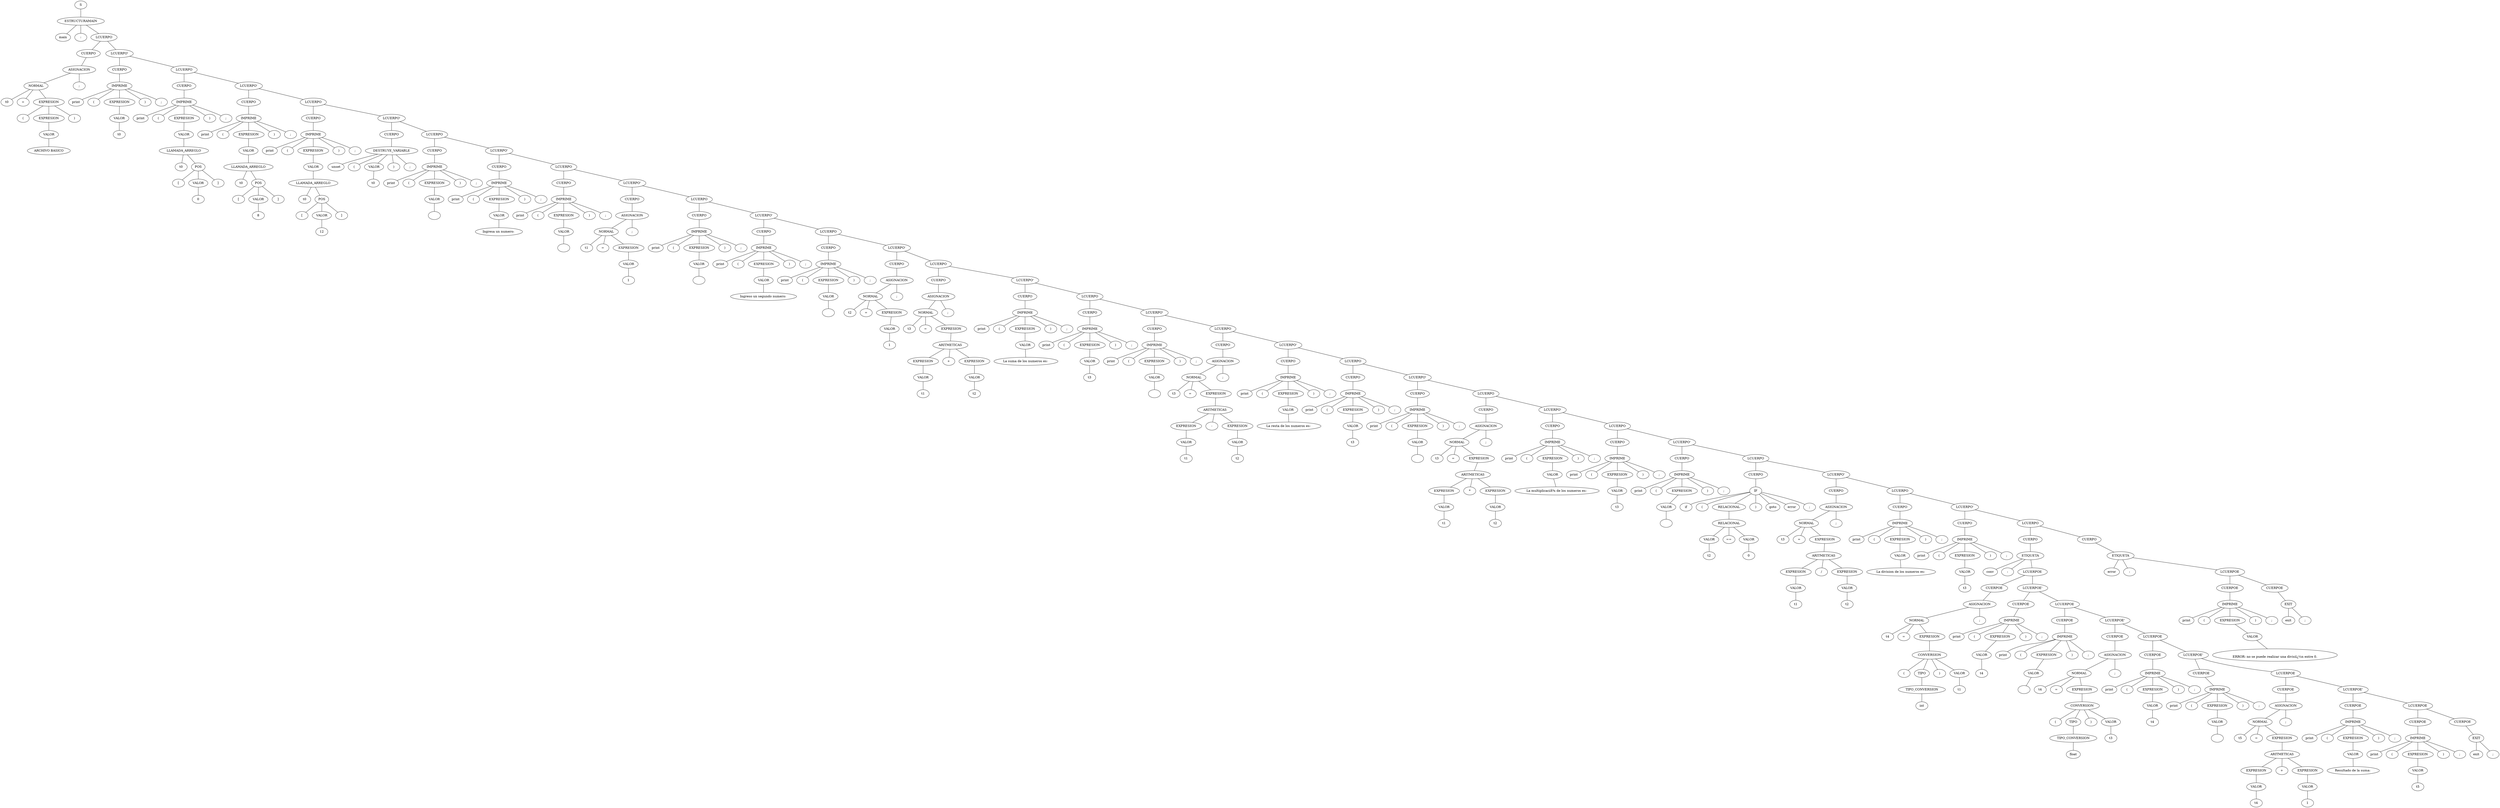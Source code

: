 digraph ARBOL_DESCENDENTE {
	size="1000,1000"
	Nodo_0 [label=S]
	Nodo_1 [label=ESTRUCTURAMAIN]
	Nodo_0 -> Nodo_1 [arrowhead=none]
	Nodo_2 [label=main]
	Nodo_1 -> Nodo_2 [arrowhead=none]
	Nodo_4 [label=":"]
	Nodo_1 -> Nodo_4 [arrowhead=none]
	Nodo_6 [label=LCUERPO]
	Nodo_1 -> Nodo_6 [arrowhead=none]
	Nodo_7 [label=CUERPO]
	Nodo_6 -> Nodo_7 [arrowhead=none]
	Nodo_8 [label=ASIGNACION]
	Nodo_7 -> Nodo_8 [arrowhead=none]
	Nodo_9 [label=NORMAL]
	Nodo_8 -> Nodo_9 [arrowhead=none]
	Nodo_10 [label=t0]
	Nodo_9 -> Nodo_10 [arrowhead=none]
	Nodo_12 [label="="]
	Nodo_9 -> Nodo_12 [arrowhead=none]
	Nodo_14 [label=EXPRESION]
	Nodo_9 -> Nodo_14 [arrowhead=none]
	Nodo_15 [label="("]
	Nodo_14 -> Nodo_15 [arrowhead=none]
	Nodo_17 [label=EXPRESION]
	Nodo_14 -> Nodo_17 [arrowhead=none]
	Nodo_18 [label=VALOR]
	Nodo_17 -> Nodo_18 [arrowhead=none]
	Nodo_19 [label="ARCHIVO BASICO"]
	Nodo_18 -> Nodo_19 [arrowhead=none]
	Nodo_23 [label=")"]
	Nodo_14 -> Nodo_23 [arrowhead=none]
	Nodo_27 [label=";"]
	Nodo_8 -> Nodo_27 [arrowhead=none]
	Nodo_31 [label="LCUERPO'"]
	Nodo_6 -> Nodo_31 [arrowhead=none]
	Nodo_32 [label=CUERPO]
	Nodo_31 -> Nodo_32 [arrowhead=none]
	Nodo_33 [label=IMPRIME]
	Nodo_32 -> Nodo_33 [arrowhead=none]
	Nodo_34 [label=print]
	Nodo_33 -> Nodo_34 [arrowhead=none]
	Nodo_36 [label="("]
	Nodo_33 -> Nodo_36 [arrowhead=none]
	Nodo_38 [label=EXPRESION]
	Nodo_33 -> Nodo_38 [arrowhead=none]
	Nodo_39 [label=VALOR]
	Nodo_38 -> Nodo_39 [arrowhead=none]
	Nodo_40 [label=t0]
	Nodo_39 -> Nodo_40 [arrowhead=none]
	Nodo_44 [label=")"]
	Nodo_33 -> Nodo_44 [arrowhead=none]
	Nodo_46 [label=";"]
	Nodo_33 -> Nodo_46 [arrowhead=none]
	Nodo_50 [label=LCUERPO]
	Nodo_31 -> Nodo_50 [arrowhead=none]
	Nodo_51 [label=CUERPO]
	Nodo_50 -> Nodo_51 [arrowhead=none]
	Nodo_52 [label=IMPRIME]
	Nodo_51 -> Nodo_52 [arrowhead=none]
	Nodo_53 [label=print]
	Nodo_52 -> Nodo_53 [arrowhead=none]
	Nodo_55 [label="("]
	Nodo_52 -> Nodo_55 [arrowhead=none]
	Nodo_57 [label=EXPRESION]
	Nodo_52 -> Nodo_57 [arrowhead=none]
	Nodo_58 [label=VALOR]
	Nodo_57 -> Nodo_58 [arrowhead=none]
	Nodo_59 [label=LLAMADA_ARREGLO]
	Nodo_58 -> Nodo_59 [arrowhead=none]
	Nodo_60 [label=t0]
	Nodo_59 -> Nodo_60 [arrowhead=none]
	Nodo_62 [label=POS]
	Nodo_59 -> Nodo_62 [arrowhead=none]
	Nodo_63 [label="["]
	Nodo_62 -> Nodo_63 [arrowhead=none]
	Nodo_65 [label=VALOR]
	Nodo_62 -> Nodo_65 [arrowhead=none]
	Nodo_66 [label=0]
	Nodo_65 -> Nodo_66 [arrowhead=none]
	Nodo_69 [label="]"]
	Nodo_62 -> Nodo_69 [arrowhead=none]
	Nodo_75 [label=")"]
	Nodo_52 -> Nodo_75 [arrowhead=none]
	Nodo_77 [label=";"]
	Nodo_52 -> Nodo_77 [arrowhead=none]
	Nodo_81 [label="LCUERPO'"]
	Nodo_50 -> Nodo_81 [arrowhead=none]
	Nodo_82 [label=CUERPO]
	Nodo_81 -> Nodo_82 [arrowhead=none]
	Nodo_83 [label=IMPRIME]
	Nodo_82 -> Nodo_83 [arrowhead=none]
	Nodo_84 [label=print]
	Nodo_83 -> Nodo_84 [arrowhead=none]
	Nodo_86 [label="("]
	Nodo_83 -> Nodo_86 [arrowhead=none]
	Nodo_88 [label=EXPRESION]
	Nodo_83 -> Nodo_88 [arrowhead=none]
	Nodo_89 [label=VALOR]
	Nodo_88 -> Nodo_89 [arrowhead=none]
	Nodo_90 [label=LLAMADA_ARREGLO]
	Nodo_89 -> Nodo_90 [arrowhead=none]
	Nodo_91 [label=t0]
	Nodo_90 -> Nodo_91 [arrowhead=none]
	Nodo_93 [label=POS]
	Nodo_90 -> Nodo_93 [arrowhead=none]
	Nodo_94 [label="["]
	Nodo_93 -> Nodo_94 [arrowhead=none]
	Nodo_96 [label=VALOR]
	Nodo_93 -> Nodo_96 [arrowhead=none]
	Nodo_97 [label=8]
	Nodo_96 -> Nodo_97 [arrowhead=none]
	Nodo_100 [label="]"]
	Nodo_93 -> Nodo_100 [arrowhead=none]
	Nodo_106 [label=")"]
	Nodo_83 -> Nodo_106 [arrowhead=none]
	Nodo_108 [label=";"]
	Nodo_83 -> Nodo_108 [arrowhead=none]
	Nodo_112 [label=LCUERPO]
	Nodo_81 -> Nodo_112 [arrowhead=none]
	Nodo_113 [label=CUERPO]
	Nodo_112 -> Nodo_113 [arrowhead=none]
	Nodo_114 [label=IMPRIME]
	Nodo_113 -> Nodo_114 [arrowhead=none]
	Nodo_115 [label=print]
	Nodo_114 -> Nodo_115 [arrowhead=none]
	Nodo_117 [label="("]
	Nodo_114 -> Nodo_117 [arrowhead=none]
	Nodo_119 [label=EXPRESION]
	Nodo_114 -> Nodo_119 [arrowhead=none]
	Nodo_120 [label=VALOR]
	Nodo_119 -> Nodo_120 [arrowhead=none]
	Nodo_121 [label=LLAMADA_ARREGLO]
	Nodo_120 -> Nodo_121 [arrowhead=none]
	Nodo_122 [label=t0]
	Nodo_121 -> Nodo_122 [arrowhead=none]
	Nodo_124 [label=POS]
	Nodo_121 -> Nodo_124 [arrowhead=none]
	Nodo_125 [label="["]
	Nodo_124 -> Nodo_125 [arrowhead=none]
	Nodo_127 [label=VALOR]
	Nodo_124 -> Nodo_127 [arrowhead=none]
	Nodo_128 [label=12]
	Nodo_127 -> Nodo_128 [arrowhead=none]
	Nodo_131 [label="]"]
	Nodo_124 -> Nodo_131 [arrowhead=none]
	Nodo_137 [label=")"]
	Nodo_114 -> Nodo_137 [arrowhead=none]
	Nodo_139 [label=";"]
	Nodo_114 -> Nodo_139 [arrowhead=none]
	Nodo_143 [label="LCUERPO'"]
	Nodo_112 -> Nodo_143 [arrowhead=none]
	Nodo_144 [label=CUERPO]
	Nodo_143 -> Nodo_144 [arrowhead=none]
	Nodo_145 [label=DESTRUYE_VARIABLE]
	Nodo_144 -> Nodo_145 [arrowhead=none]
	Nodo_146 [label=unset]
	Nodo_145 -> Nodo_146 [arrowhead=none]
	Nodo_148 [label="("]
	Nodo_145 -> Nodo_148 [arrowhead=none]
	Nodo_150 [label=VALOR]
	Nodo_145 -> Nodo_150 [arrowhead=none]
	Nodo_151 [label=t0]
	Nodo_150 -> Nodo_151 [arrowhead=none]
	Nodo_154 [label=")"]
	Nodo_145 -> Nodo_154 [arrowhead=none]
	Nodo_156 [label=";"]
	Nodo_145 -> Nodo_156 [arrowhead=none]
	Nodo_160 [label=LCUERPO]
	Nodo_143 -> Nodo_160 [arrowhead=none]
	Nodo_161 [label=CUERPO]
	Nodo_160 -> Nodo_161 [arrowhead=none]
	Nodo_162 [label=IMPRIME]
	Nodo_161 -> Nodo_162 [arrowhead=none]
	Nodo_163 [label=print]
	Nodo_162 -> Nodo_163 [arrowhead=none]
	Nodo_165 [label="("]
	Nodo_162 -> Nodo_165 [arrowhead=none]
	Nodo_167 [label=EXPRESION]
	Nodo_162 -> Nodo_167 [arrowhead=none]
	Nodo_168 [label=VALOR]
	Nodo_167 -> Nodo_168 [arrowhead=none]
	Nodo_169 [label="\n"]
	Nodo_168 -> Nodo_169 [arrowhead=none]
	Nodo_173 [label=")"]
	Nodo_162 -> Nodo_173 [arrowhead=none]
	Nodo_175 [label=";"]
	Nodo_162 -> Nodo_175 [arrowhead=none]
	Nodo_179 [label="LCUERPO'"]
	Nodo_160 -> Nodo_179 [arrowhead=none]
	Nodo_180 [label=CUERPO]
	Nodo_179 -> Nodo_180 [arrowhead=none]
	Nodo_181 [label=IMPRIME]
	Nodo_180 -> Nodo_181 [arrowhead=none]
	Nodo_182 [label=print]
	Nodo_181 -> Nodo_182 [arrowhead=none]
	Nodo_184 [label="("]
	Nodo_181 -> Nodo_184 [arrowhead=none]
	Nodo_186 [label=EXPRESION]
	Nodo_181 -> Nodo_186 [arrowhead=none]
	Nodo_187 [label=VALOR]
	Nodo_186 -> Nodo_187 [arrowhead=none]
	Nodo_188 [label="Ingresa un numero: \n"]
	Nodo_187 -> Nodo_188 [arrowhead=none]
	Nodo_192 [label=")"]
	Nodo_181 -> Nodo_192 [arrowhead=none]
	Nodo_194 [label=";"]
	Nodo_181 -> Nodo_194 [arrowhead=none]
	Nodo_198 [label=LCUERPO]
	Nodo_179 -> Nodo_198 [arrowhead=none]
	Nodo_199 [label=CUERPO]
	Nodo_198 -> Nodo_199 [arrowhead=none]
	Nodo_200 [label=IMPRIME]
	Nodo_199 -> Nodo_200 [arrowhead=none]
	Nodo_201 [label=print]
	Nodo_200 -> Nodo_201 [arrowhead=none]
	Nodo_203 [label="("]
	Nodo_200 -> Nodo_203 [arrowhead=none]
	Nodo_205 [label=EXPRESION]
	Nodo_200 -> Nodo_205 [arrowhead=none]
	Nodo_206 [label=VALOR]
	Nodo_205 -> Nodo_206 [arrowhead=none]
	Nodo_207 [label="\n"]
	Nodo_206 -> Nodo_207 [arrowhead=none]
	Nodo_211 [label=")"]
	Nodo_200 -> Nodo_211 [arrowhead=none]
	Nodo_213 [label=";"]
	Nodo_200 -> Nodo_213 [arrowhead=none]
	Nodo_217 [label="LCUERPO'"]
	Nodo_198 -> Nodo_217 [arrowhead=none]
	Nodo_218 [label=CUERPO]
	Nodo_217 -> Nodo_218 [arrowhead=none]
	Nodo_219 [label=ASIGNACION]
	Nodo_218 -> Nodo_219 [arrowhead=none]
	Nodo_220 [label=NORMAL]
	Nodo_219 -> Nodo_220 [arrowhead=none]
	Nodo_221 [label=t1]
	Nodo_220 -> Nodo_221 [arrowhead=none]
	Nodo_223 [label="="]
	Nodo_220 -> Nodo_223 [arrowhead=none]
	Nodo_225 [label=EXPRESION]
	Nodo_220 -> Nodo_225 [arrowhead=none]
	Nodo_226 [label=VALOR]
	Nodo_225 -> Nodo_226 [arrowhead=none]
	Nodo_227 [label=1]
	Nodo_226 -> Nodo_227 [arrowhead=none]
	Nodo_232 [label=";"]
	Nodo_219 -> Nodo_232 [arrowhead=none]
	Nodo_236 [label=LCUERPO]
	Nodo_217 -> Nodo_236 [arrowhead=none]
	Nodo_237 [label=CUERPO]
	Nodo_236 -> Nodo_237 [arrowhead=none]
	Nodo_238 [label=IMPRIME]
	Nodo_237 -> Nodo_238 [arrowhead=none]
	Nodo_239 [label=print]
	Nodo_238 -> Nodo_239 [arrowhead=none]
	Nodo_241 [label="("]
	Nodo_238 -> Nodo_241 [arrowhead=none]
	Nodo_243 [label=EXPRESION]
	Nodo_238 -> Nodo_243 [arrowhead=none]
	Nodo_244 [label=VALOR]
	Nodo_243 -> Nodo_244 [arrowhead=none]
	Nodo_245 [label="\n"]
	Nodo_244 -> Nodo_245 [arrowhead=none]
	Nodo_249 [label=")"]
	Nodo_238 -> Nodo_249 [arrowhead=none]
	Nodo_251 [label=";"]
	Nodo_238 -> Nodo_251 [arrowhead=none]
	Nodo_255 [label="LCUERPO'"]
	Nodo_236 -> Nodo_255 [arrowhead=none]
	Nodo_256 [label=CUERPO]
	Nodo_255 -> Nodo_256 [arrowhead=none]
	Nodo_257 [label=IMPRIME]
	Nodo_256 -> Nodo_257 [arrowhead=none]
	Nodo_258 [label=print]
	Nodo_257 -> Nodo_258 [arrowhead=none]
	Nodo_260 [label="("]
	Nodo_257 -> Nodo_260 [arrowhead=none]
	Nodo_262 [label=EXPRESION]
	Nodo_257 -> Nodo_262 [arrowhead=none]
	Nodo_263 [label=VALOR]
	Nodo_262 -> Nodo_263 [arrowhead=none]
	Nodo_264 [label="Ingreso un segundo numero: "]
	Nodo_263 -> Nodo_264 [arrowhead=none]
	Nodo_268 [label=")"]
	Nodo_257 -> Nodo_268 [arrowhead=none]
	Nodo_270 [label=";"]
	Nodo_257 -> Nodo_270 [arrowhead=none]
	Nodo_274 [label=LCUERPO]
	Nodo_255 -> Nodo_274 [arrowhead=none]
	Nodo_275 [label=CUERPO]
	Nodo_274 -> Nodo_275 [arrowhead=none]
	Nodo_276 [label=IMPRIME]
	Nodo_275 -> Nodo_276 [arrowhead=none]
	Nodo_277 [label=print]
	Nodo_276 -> Nodo_277 [arrowhead=none]
	Nodo_279 [label="("]
	Nodo_276 -> Nodo_279 [arrowhead=none]
	Nodo_281 [label=EXPRESION]
	Nodo_276 -> Nodo_281 [arrowhead=none]
	Nodo_282 [label=VALOR]
	Nodo_281 -> Nodo_282 [arrowhead=none]
	Nodo_283 [label="\n"]
	Nodo_282 -> Nodo_283 [arrowhead=none]
	Nodo_287 [label=")"]
	Nodo_276 -> Nodo_287 [arrowhead=none]
	Nodo_289 [label=";"]
	Nodo_276 -> Nodo_289 [arrowhead=none]
	Nodo_293 [label="LCUERPO'"]
	Nodo_274 -> Nodo_293 [arrowhead=none]
	Nodo_294 [label=CUERPO]
	Nodo_293 -> Nodo_294 [arrowhead=none]
	Nodo_295 [label=ASIGNACION]
	Nodo_294 -> Nodo_295 [arrowhead=none]
	Nodo_296 [label=NORMAL]
	Nodo_295 -> Nodo_296 [arrowhead=none]
	Nodo_297 [label=t2]
	Nodo_296 -> Nodo_297 [arrowhead=none]
	Nodo_299 [label="="]
	Nodo_296 -> Nodo_299 [arrowhead=none]
	Nodo_301 [label=EXPRESION]
	Nodo_296 -> Nodo_301 [arrowhead=none]
	Nodo_302 [label=VALOR]
	Nodo_301 -> Nodo_302 [arrowhead=none]
	Nodo_303 [label=1]
	Nodo_302 -> Nodo_303 [arrowhead=none]
	Nodo_308 [label=";"]
	Nodo_295 -> Nodo_308 [arrowhead=none]
	Nodo_312 [label=LCUERPO]
	Nodo_293 -> Nodo_312 [arrowhead=none]
	Nodo_313 [label=CUERPO]
	Nodo_312 -> Nodo_313 [arrowhead=none]
	Nodo_314 [label=ASIGNACION]
	Nodo_313 -> Nodo_314 [arrowhead=none]
	Nodo_315 [label=NORMAL]
	Nodo_314 -> Nodo_315 [arrowhead=none]
	Nodo_316 [label=t3]
	Nodo_315 -> Nodo_316 [arrowhead=none]
	Nodo_318 [label="="]
	Nodo_315 -> Nodo_318 [arrowhead=none]
	Nodo_320 [label=EXPRESION]
	Nodo_315 -> Nodo_320 [arrowhead=none]
	Nodo_321 [label=ARITMETICAS]
	Nodo_320 -> Nodo_321 [arrowhead=none]
	Nodo_322 [label=EXPRESION]
	Nodo_321 -> Nodo_322 [arrowhead=none]
	Nodo_323 [label=VALOR]
	Nodo_322 -> Nodo_323 [arrowhead=none]
	Nodo_324 [label=t1]
	Nodo_323 -> Nodo_324 [arrowhead=none]
	Nodo_328 [label="+"]
	Nodo_321 -> Nodo_328 [arrowhead=none]
	Nodo_330 [label=EXPRESION]
	Nodo_321 -> Nodo_330 [arrowhead=none]
	Nodo_331 [label=VALOR]
	Nodo_330 -> Nodo_331 [arrowhead=none]
	Nodo_332 [label=t2]
	Nodo_331 -> Nodo_332 [arrowhead=none]
	Nodo_339 [label=";"]
	Nodo_314 -> Nodo_339 [arrowhead=none]
	Nodo_343 [label="LCUERPO'"]
	Nodo_312 -> Nodo_343 [arrowhead=none]
	Nodo_344 [label=CUERPO]
	Nodo_343 -> Nodo_344 [arrowhead=none]
	Nodo_345 [label=IMPRIME]
	Nodo_344 -> Nodo_345 [arrowhead=none]
	Nodo_346 [label=print]
	Nodo_345 -> Nodo_346 [arrowhead=none]
	Nodo_348 [label="("]
	Nodo_345 -> Nodo_348 [arrowhead=none]
	Nodo_350 [label=EXPRESION]
	Nodo_345 -> Nodo_350 [arrowhead=none]
	Nodo_351 [label=VALOR]
	Nodo_350 -> Nodo_351 [arrowhead=none]
	Nodo_352 [label="La suma de los numeros es: "]
	Nodo_351 -> Nodo_352 [arrowhead=none]
	Nodo_356 [label=")"]
	Nodo_345 -> Nodo_356 [arrowhead=none]
	Nodo_358 [label=";"]
	Nodo_345 -> Nodo_358 [arrowhead=none]
	Nodo_362 [label=LCUERPO]
	Nodo_343 -> Nodo_362 [arrowhead=none]
	Nodo_363 [label=CUERPO]
	Nodo_362 -> Nodo_363 [arrowhead=none]
	Nodo_364 [label=IMPRIME]
	Nodo_363 -> Nodo_364 [arrowhead=none]
	Nodo_365 [label=print]
	Nodo_364 -> Nodo_365 [arrowhead=none]
	Nodo_367 [label="("]
	Nodo_364 -> Nodo_367 [arrowhead=none]
	Nodo_369 [label=EXPRESION]
	Nodo_364 -> Nodo_369 [arrowhead=none]
	Nodo_370 [label=VALOR]
	Nodo_369 -> Nodo_370 [arrowhead=none]
	Nodo_371 [label=t3]
	Nodo_370 -> Nodo_371 [arrowhead=none]
	Nodo_375 [label=")"]
	Nodo_364 -> Nodo_375 [arrowhead=none]
	Nodo_377 [label=";"]
	Nodo_364 -> Nodo_377 [arrowhead=none]
	Nodo_381 [label="LCUERPO'"]
	Nodo_362 -> Nodo_381 [arrowhead=none]
	Nodo_382 [label=CUERPO]
	Nodo_381 -> Nodo_382 [arrowhead=none]
	Nodo_383 [label=IMPRIME]
	Nodo_382 -> Nodo_383 [arrowhead=none]
	Nodo_384 [label=print]
	Nodo_383 -> Nodo_384 [arrowhead=none]
	Nodo_386 [label="("]
	Nodo_383 -> Nodo_386 [arrowhead=none]
	Nodo_388 [label=EXPRESION]
	Nodo_383 -> Nodo_388 [arrowhead=none]
	Nodo_389 [label=VALOR]
	Nodo_388 -> Nodo_389 [arrowhead=none]
	Nodo_390 [label="\n"]
	Nodo_389 -> Nodo_390 [arrowhead=none]
	Nodo_394 [label=")"]
	Nodo_383 -> Nodo_394 [arrowhead=none]
	Nodo_396 [label=";"]
	Nodo_383 -> Nodo_396 [arrowhead=none]
	Nodo_400 [label=LCUERPO]
	Nodo_381 -> Nodo_400 [arrowhead=none]
	Nodo_401 [label=CUERPO]
	Nodo_400 -> Nodo_401 [arrowhead=none]
	Nodo_402 [label=ASIGNACION]
	Nodo_401 -> Nodo_402 [arrowhead=none]
	Nodo_403 [label=NORMAL]
	Nodo_402 -> Nodo_403 [arrowhead=none]
	Nodo_404 [label=t3]
	Nodo_403 -> Nodo_404 [arrowhead=none]
	Nodo_406 [label="="]
	Nodo_403 -> Nodo_406 [arrowhead=none]
	Nodo_408 [label=EXPRESION]
	Nodo_403 -> Nodo_408 [arrowhead=none]
	Nodo_409 [label=ARITMETICAS]
	Nodo_408 -> Nodo_409 [arrowhead=none]
	Nodo_410 [label=EXPRESION]
	Nodo_409 -> Nodo_410 [arrowhead=none]
	Nodo_411 [label=VALOR]
	Nodo_410 -> Nodo_411 [arrowhead=none]
	Nodo_412 [label=t1]
	Nodo_411 -> Nodo_412 [arrowhead=none]
	Nodo_416 [label="-"]
	Nodo_409 -> Nodo_416 [arrowhead=none]
	Nodo_418 [label=EXPRESION]
	Nodo_409 -> Nodo_418 [arrowhead=none]
	Nodo_419 [label=VALOR]
	Nodo_418 -> Nodo_419 [arrowhead=none]
	Nodo_420 [label=t2]
	Nodo_419 -> Nodo_420 [arrowhead=none]
	Nodo_427 [label=";"]
	Nodo_402 -> Nodo_427 [arrowhead=none]
	Nodo_431 [label="LCUERPO'"]
	Nodo_400 -> Nodo_431 [arrowhead=none]
	Nodo_432 [label=CUERPO]
	Nodo_431 -> Nodo_432 [arrowhead=none]
	Nodo_433 [label=IMPRIME]
	Nodo_432 -> Nodo_433 [arrowhead=none]
	Nodo_434 [label=print]
	Nodo_433 -> Nodo_434 [arrowhead=none]
	Nodo_436 [label="("]
	Nodo_433 -> Nodo_436 [arrowhead=none]
	Nodo_438 [label=EXPRESION]
	Nodo_433 -> Nodo_438 [arrowhead=none]
	Nodo_439 [label=VALOR]
	Nodo_438 -> Nodo_439 [arrowhead=none]
	Nodo_440 [label="La resta de los numeros es: "]
	Nodo_439 -> Nodo_440 [arrowhead=none]
	Nodo_444 [label=")"]
	Nodo_433 -> Nodo_444 [arrowhead=none]
	Nodo_446 [label=";"]
	Nodo_433 -> Nodo_446 [arrowhead=none]
	Nodo_450 [label=LCUERPO]
	Nodo_431 -> Nodo_450 [arrowhead=none]
	Nodo_451 [label=CUERPO]
	Nodo_450 -> Nodo_451 [arrowhead=none]
	Nodo_452 [label=IMPRIME]
	Nodo_451 -> Nodo_452 [arrowhead=none]
	Nodo_453 [label=print]
	Nodo_452 -> Nodo_453 [arrowhead=none]
	Nodo_455 [label="("]
	Nodo_452 -> Nodo_455 [arrowhead=none]
	Nodo_457 [label=EXPRESION]
	Nodo_452 -> Nodo_457 [arrowhead=none]
	Nodo_458 [label=VALOR]
	Nodo_457 -> Nodo_458 [arrowhead=none]
	Nodo_459 [label=t3]
	Nodo_458 -> Nodo_459 [arrowhead=none]
	Nodo_463 [label=")"]
	Nodo_452 -> Nodo_463 [arrowhead=none]
	Nodo_465 [label=";"]
	Nodo_452 -> Nodo_465 [arrowhead=none]
	Nodo_469 [label="LCUERPO'"]
	Nodo_450 -> Nodo_469 [arrowhead=none]
	Nodo_470 [label=CUERPO]
	Nodo_469 -> Nodo_470 [arrowhead=none]
	Nodo_471 [label=IMPRIME]
	Nodo_470 -> Nodo_471 [arrowhead=none]
	Nodo_472 [label=print]
	Nodo_471 -> Nodo_472 [arrowhead=none]
	Nodo_474 [label="("]
	Nodo_471 -> Nodo_474 [arrowhead=none]
	Nodo_476 [label=EXPRESION]
	Nodo_471 -> Nodo_476 [arrowhead=none]
	Nodo_477 [label=VALOR]
	Nodo_476 -> Nodo_477 [arrowhead=none]
	Nodo_478 [label="\n"]
	Nodo_477 -> Nodo_478 [arrowhead=none]
	Nodo_482 [label=")"]
	Nodo_471 -> Nodo_482 [arrowhead=none]
	Nodo_484 [label=";"]
	Nodo_471 -> Nodo_484 [arrowhead=none]
	Nodo_488 [label=LCUERPO]
	Nodo_469 -> Nodo_488 [arrowhead=none]
	Nodo_489 [label=CUERPO]
	Nodo_488 -> Nodo_489 [arrowhead=none]
	Nodo_490 [label=ASIGNACION]
	Nodo_489 -> Nodo_490 [arrowhead=none]
	Nodo_491 [label=NORMAL]
	Nodo_490 -> Nodo_491 [arrowhead=none]
	Nodo_492 [label=t3]
	Nodo_491 -> Nodo_492 [arrowhead=none]
	Nodo_494 [label="="]
	Nodo_491 -> Nodo_494 [arrowhead=none]
	Nodo_496 [label=EXPRESION]
	Nodo_491 -> Nodo_496 [arrowhead=none]
	Nodo_497 [label=ARITMETICAS]
	Nodo_496 -> Nodo_497 [arrowhead=none]
	Nodo_498 [label=EXPRESION]
	Nodo_497 -> Nodo_498 [arrowhead=none]
	Nodo_499 [label=VALOR]
	Nodo_498 -> Nodo_499 [arrowhead=none]
	Nodo_500 [label=t1]
	Nodo_499 -> Nodo_500 [arrowhead=none]
	Nodo_504 [label="*"]
	Nodo_497 -> Nodo_504 [arrowhead=none]
	Nodo_506 [label=EXPRESION]
	Nodo_497 -> Nodo_506 [arrowhead=none]
	Nodo_507 [label=VALOR]
	Nodo_506 -> Nodo_507 [arrowhead=none]
	Nodo_508 [label=t2]
	Nodo_507 -> Nodo_508 [arrowhead=none]
	Nodo_515 [label=";"]
	Nodo_490 -> Nodo_515 [arrowhead=none]
	Nodo_519 [label="LCUERPO'"]
	Nodo_488 -> Nodo_519 [arrowhead=none]
	Nodo_520 [label=CUERPO]
	Nodo_519 -> Nodo_520 [arrowhead=none]
	Nodo_521 [label=IMPRIME]
	Nodo_520 -> Nodo_521 [arrowhead=none]
	Nodo_522 [label=print]
	Nodo_521 -> Nodo_522 [arrowhead=none]
	Nodo_524 [label="("]
	Nodo_521 -> Nodo_524 [arrowhead=none]
	Nodo_526 [label=EXPRESION]
	Nodo_521 -> Nodo_526 [arrowhead=none]
	Nodo_527 [label=VALOR]
	Nodo_526 -> Nodo_527 [arrowhead=none]
	Nodo_528 [label="La multiplicaciÃ³n de los numeros es: "]
	Nodo_527 -> Nodo_528 [arrowhead=none]
	Nodo_532 [label=")"]
	Nodo_521 -> Nodo_532 [arrowhead=none]
	Nodo_534 [label=";"]
	Nodo_521 -> Nodo_534 [arrowhead=none]
	Nodo_538 [label=LCUERPO]
	Nodo_519 -> Nodo_538 [arrowhead=none]
	Nodo_539 [label=CUERPO]
	Nodo_538 -> Nodo_539 [arrowhead=none]
	Nodo_540 [label=IMPRIME]
	Nodo_539 -> Nodo_540 [arrowhead=none]
	Nodo_541 [label=print]
	Nodo_540 -> Nodo_541 [arrowhead=none]
	Nodo_543 [label="("]
	Nodo_540 -> Nodo_543 [arrowhead=none]
	Nodo_545 [label=EXPRESION]
	Nodo_540 -> Nodo_545 [arrowhead=none]
	Nodo_546 [label=VALOR]
	Nodo_545 -> Nodo_546 [arrowhead=none]
	Nodo_547 [label=t3]
	Nodo_546 -> Nodo_547 [arrowhead=none]
	Nodo_551 [label=")"]
	Nodo_540 -> Nodo_551 [arrowhead=none]
	Nodo_553 [label=";"]
	Nodo_540 -> Nodo_553 [arrowhead=none]
	Nodo_557 [label="LCUERPO'"]
	Nodo_538 -> Nodo_557 [arrowhead=none]
	Nodo_558 [label=CUERPO]
	Nodo_557 -> Nodo_558 [arrowhead=none]
	Nodo_559 [label=IMPRIME]
	Nodo_558 -> Nodo_559 [arrowhead=none]
	Nodo_560 [label=print]
	Nodo_559 -> Nodo_560 [arrowhead=none]
	Nodo_562 [label="("]
	Nodo_559 -> Nodo_562 [arrowhead=none]
	Nodo_564 [label=EXPRESION]
	Nodo_559 -> Nodo_564 [arrowhead=none]
	Nodo_565 [label=VALOR]
	Nodo_564 -> Nodo_565 [arrowhead=none]
	Nodo_566 [label="\n"]
	Nodo_565 -> Nodo_566 [arrowhead=none]
	Nodo_570 [label=")"]
	Nodo_559 -> Nodo_570 [arrowhead=none]
	Nodo_572 [label=";"]
	Nodo_559 -> Nodo_572 [arrowhead=none]
	Nodo_576 [label=LCUERPO]
	Nodo_557 -> Nodo_576 [arrowhead=none]
	Nodo_577 [label=CUERPO]
	Nodo_576 -> Nodo_577 [arrowhead=none]
	Nodo_578 [label=IF]
	Nodo_577 -> Nodo_578 [arrowhead=none]
	Nodo_579 [label=if]
	Nodo_578 -> Nodo_579 [arrowhead=none]
	Nodo_581 [label="("]
	Nodo_578 -> Nodo_581 [arrowhead=none]
	Nodo_583 [label=RELACIONAL]
	Nodo_578 -> Nodo_583 [arrowhead=none]
	Nodo_584 [label=RELACIONAL]
	Nodo_583 -> Nodo_584 [arrowhead=none]
	Nodo_585 [label=VALOR]
	Nodo_584 -> Nodo_585 [arrowhead=none]
	Nodo_586 [label=t2]
	Nodo_585 -> Nodo_586 [arrowhead=none]
	Nodo_589 [label="=="]
	Nodo_584 -> Nodo_589 [arrowhead=none]
	Nodo_591 [label=VALOR]
	Nodo_584 -> Nodo_591 [arrowhead=none]
	Nodo_592 [label=0]
	Nodo_591 -> Nodo_592 [arrowhead=none]
	Nodo_597 [label=")"]
	Nodo_578 -> Nodo_597 [arrowhead=none]
	Nodo_599 [label=goto]
	Nodo_578 -> Nodo_599 [arrowhead=none]
	Nodo_601 [label=error]
	Nodo_578 -> Nodo_601 [arrowhead=none]
	Nodo_603 [label=";"]
	Nodo_578 -> Nodo_603 [arrowhead=none]
	Nodo_607 [label="LCUERPO'"]
	Nodo_576 -> Nodo_607 [arrowhead=none]
	Nodo_608 [label=CUERPO]
	Nodo_607 -> Nodo_608 [arrowhead=none]
	Nodo_609 [label=ASIGNACION]
	Nodo_608 -> Nodo_609 [arrowhead=none]
	Nodo_610 [label=NORMAL]
	Nodo_609 -> Nodo_610 [arrowhead=none]
	Nodo_611 [label=t3]
	Nodo_610 -> Nodo_611 [arrowhead=none]
	Nodo_613 [label="="]
	Nodo_610 -> Nodo_613 [arrowhead=none]
	Nodo_615 [label=EXPRESION]
	Nodo_610 -> Nodo_615 [arrowhead=none]
	Nodo_616 [label=ARITMETICAS]
	Nodo_615 -> Nodo_616 [arrowhead=none]
	Nodo_617 [label=EXPRESION]
	Nodo_616 -> Nodo_617 [arrowhead=none]
	Nodo_618 [label=VALOR]
	Nodo_617 -> Nodo_618 [arrowhead=none]
	Nodo_619 [label=t1]
	Nodo_618 -> Nodo_619 [arrowhead=none]
	Nodo_623 [label="/"]
	Nodo_616 -> Nodo_623 [arrowhead=none]
	Nodo_625 [label=EXPRESION]
	Nodo_616 -> Nodo_625 [arrowhead=none]
	Nodo_626 [label=VALOR]
	Nodo_625 -> Nodo_626 [arrowhead=none]
	Nodo_627 [label=t2]
	Nodo_626 -> Nodo_627 [arrowhead=none]
	Nodo_634 [label=";"]
	Nodo_609 -> Nodo_634 [arrowhead=none]
	Nodo_638 [label=LCUERPO]
	Nodo_607 -> Nodo_638 [arrowhead=none]
	Nodo_639 [label=CUERPO]
	Nodo_638 -> Nodo_639 [arrowhead=none]
	Nodo_640 [label=IMPRIME]
	Nodo_639 -> Nodo_640 [arrowhead=none]
	Nodo_641 [label=print]
	Nodo_640 -> Nodo_641 [arrowhead=none]
	Nodo_643 [label="("]
	Nodo_640 -> Nodo_643 [arrowhead=none]
	Nodo_645 [label=EXPRESION]
	Nodo_640 -> Nodo_645 [arrowhead=none]
	Nodo_646 [label=VALOR]
	Nodo_645 -> Nodo_646 [arrowhead=none]
	Nodo_647 [label="La division de los numeros es: "]
	Nodo_646 -> Nodo_647 [arrowhead=none]
	Nodo_651 [label=")"]
	Nodo_640 -> Nodo_651 [arrowhead=none]
	Nodo_653 [label=";"]
	Nodo_640 -> Nodo_653 [arrowhead=none]
	Nodo_657 [label="LCUERPO'"]
	Nodo_638 -> Nodo_657 [arrowhead=none]
	Nodo_658 [label=CUERPO]
	Nodo_657 -> Nodo_658 [arrowhead=none]
	Nodo_659 [label=IMPRIME]
	Nodo_658 -> Nodo_659 [arrowhead=none]
	Nodo_660 [label=print]
	Nodo_659 -> Nodo_660 [arrowhead=none]
	Nodo_662 [label="("]
	Nodo_659 -> Nodo_662 [arrowhead=none]
	Nodo_664 [label=EXPRESION]
	Nodo_659 -> Nodo_664 [arrowhead=none]
	Nodo_665 [label=VALOR]
	Nodo_664 -> Nodo_665 [arrowhead=none]
	Nodo_666 [label=t3]
	Nodo_665 -> Nodo_666 [arrowhead=none]
	Nodo_670 [label=")"]
	Nodo_659 -> Nodo_670 [arrowhead=none]
	Nodo_672 [label=";"]
	Nodo_659 -> Nodo_672 [arrowhead=none]
	Nodo_676 [label=LCUERPO]
	Nodo_657 -> Nodo_676 [arrowhead=none]
	Nodo_677 [label=CUERPO]
	Nodo_676 -> Nodo_677 [arrowhead=none]
	Nodo_678 [label=ETIQUETA]
	Nodo_677 -> Nodo_678 [arrowhead=none]
	Nodo_679 [label=conv]
	Nodo_678 -> Nodo_679 [arrowhead=none]
	Nodo_681 [label=":"]
	Nodo_678 -> Nodo_681 [arrowhead=none]
	Nodo_683 [label=LCUERPOE]
	Nodo_678 -> Nodo_683 [arrowhead=none]
	Nodo_684 [label=CUERPOE]
	Nodo_683 -> Nodo_684 [arrowhead=none]
	Nodo_685 [label=ASIGNACION]
	Nodo_684 -> Nodo_685 [arrowhead=none]
	Nodo_686 [label=NORMAL]
	Nodo_685 -> Nodo_686 [arrowhead=none]
	Nodo_687 [label=t4]
	Nodo_686 -> Nodo_687 [arrowhead=none]
	Nodo_689 [label="="]
	Nodo_686 -> Nodo_689 [arrowhead=none]
	Nodo_691 [label=EXPRESION]
	Nodo_686 -> Nodo_691 [arrowhead=none]
	Nodo_692 [label=CONVERSION]
	Nodo_691 -> Nodo_692 [arrowhead=none]
	Nodo_693 [label="("]
	Nodo_692 -> Nodo_693 [arrowhead=none]
	Nodo_695 [label=TIPO]
	Nodo_692 -> Nodo_695 [arrowhead=none]
	Nodo_696 [label=TIPO_CONVERSION]
	Nodo_695 -> Nodo_696 [arrowhead=none]
	Nodo_697 [label=int]
	Nodo_696 -> Nodo_697 [arrowhead=none]
	Nodo_701 [label=")"]
	Nodo_692 -> Nodo_701 [arrowhead=none]
	Nodo_703 [label=VALOR]
	Nodo_692 -> Nodo_703 [arrowhead=none]
	Nodo_704 [label=t1]
	Nodo_703 -> Nodo_704 [arrowhead=none]
	Nodo_710 [label=";"]
	Nodo_685 -> Nodo_710 [arrowhead=none]
	Nodo_714 [label="LCUERPOE'"]
	Nodo_683 -> Nodo_714 [arrowhead=none]
	Nodo_715 [label=CUERPOE]
	Nodo_714 -> Nodo_715 [arrowhead=none]
	Nodo_716 [label=IMPRIME]
	Nodo_715 -> Nodo_716 [arrowhead=none]
	Nodo_717 [label=print]
	Nodo_716 -> Nodo_717 [arrowhead=none]
	Nodo_719 [label="("]
	Nodo_716 -> Nodo_719 [arrowhead=none]
	Nodo_721 [label=EXPRESION]
	Nodo_716 -> Nodo_721 [arrowhead=none]
	Nodo_722 [label=VALOR]
	Nodo_721 -> Nodo_722 [arrowhead=none]
	Nodo_723 [label=t4]
	Nodo_722 -> Nodo_723 [arrowhead=none]
	Nodo_727 [label=")"]
	Nodo_716 -> Nodo_727 [arrowhead=none]
	Nodo_729 [label=";"]
	Nodo_716 -> Nodo_729 [arrowhead=none]
	Nodo_733 [label=LCUERPOE]
	Nodo_714 -> Nodo_733 [arrowhead=none]
	Nodo_734 [label=CUERPOE]
	Nodo_733 -> Nodo_734 [arrowhead=none]
	Nodo_735 [label=IMPRIME]
	Nodo_734 -> Nodo_735 [arrowhead=none]
	Nodo_736 [label=print]
	Nodo_735 -> Nodo_736 [arrowhead=none]
	Nodo_738 [label="("]
	Nodo_735 -> Nodo_738 [arrowhead=none]
	Nodo_740 [label=EXPRESION]
	Nodo_735 -> Nodo_740 [arrowhead=none]
	Nodo_741 [label=VALOR]
	Nodo_740 -> Nodo_741 [arrowhead=none]
	Nodo_742 [label="\n"]
	Nodo_741 -> Nodo_742 [arrowhead=none]
	Nodo_746 [label=")"]
	Nodo_735 -> Nodo_746 [arrowhead=none]
	Nodo_748 [label=";"]
	Nodo_735 -> Nodo_748 [arrowhead=none]
	Nodo_752 [label="LCUERPOE'"]
	Nodo_733 -> Nodo_752 [arrowhead=none]
	Nodo_753 [label=CUERPOE]
	Nodo_752 -> Nodo_753 [arrowhead=none]
	Nodo_754 [label=ASIGNACION]
	Nodo_753 -> Nodo_754 [arrowhead=none]
	Nodo_755 [label=NORMAL]
	Nodo_754 -> Nodo_755 [arrowhead=none]
	Nodo_756 [label=t4]
	Nodo_755 -> Nodo_756 [arrowhead=none]
	Nodo_758 [label="="]
	Nodo_755 -> Nodo_758 [arrowhead=none]
	Nodo_760 [label=EXPRESION]
	Nodo_755 -> Nodo_760 [arrowhead=none]
	Nodo_761 [label=CONVERSION]
	Nodo_760 -> Nodo_761 [arrowhead=none]
	Nodo_762 [label="("]
	Nodo_761 -> Nodo_762 [arrowhead=none]
	Nodo_764 [label=TIPO]
	Nodo_761 -> Nodo_764 [arrowhead=none]
	Nodo_765 [label=TIPO_CONVERSION]
	Nodo_764 -> Nodo_765 [arrowhead=none]
	Nodo_766 [label=float]
	Nodo_765 -> Nodo_766 [arrowhead=none]
	Nodo_770 [label=")"]
	Nodo_761 -> Nodo_770 [arrowhead=none]
	Nodo_772 [label=VALOR]
	Nodo_761 -> Nodo_772 [arrowhead=none]
	Nodo_773 [label=t3]
	Nodo_772 -> Nodo_773 [arrowhead=none]
	Nodo_779 [label=";"]
	Nodo_754 -> Nodo_779 [arrowhead=none]
	Nodo_783 [label=LCUERPOE]
	Nodo_752 -> Nodo_783 [arrowhead=none]
	Nodo_784 [label=CUERPOE]
	Nodo_783 -> Nodo_784 [arrowhead=none]
	Nodo_785 [label=IMPRIME]
	Nodo_784 -> Nodo_785 [arrowhead=none]
	Nodo_786 [label=print]
	Nodo_785 -> Nodo_786 [arrowhead=none]
	Nodo_788 [label="("]
	Nodo_785 -> Nodo_788 [arrowhead=none]
	Nodo_790 [label=EXPRESION]
	Nodo_785 -> Nodo_790 [arrowhead=none]
	Nodo_791 [label=VALOR]
	Nodo_790 -> Nodo_791 [arrowhead=none]
	Nodo_792 [label=t4]
	Nodo_791 -> Nodo_792 [arrowhead=none]
	Nodo_796 [label=")"]
	Nodo_785 -> Nodo_796 [arrowhead=none]
	Nodo_798 [label=";"]
	Nodo_785 -> Nodo_798 [arrowhead=none]
	Nodo_802 [label="LCUERPOE'"]
	Nodo_783 -> Nodo_802 [arrowhead=none]
	Nodo_803 [label=CUERPOE]
	Nodo_802 -> Nodo_803 [arrowhead=none]
	Nodo_804 [label=IMPRIME]
	Nodo_803 -> Nodo_804 [arrowhead=none]
	Nodo_805 [label=print]
	Nodo_804 -> Nodo_805 [arrowhead=none]
	Nodo_807 [label="("]
	Nodo_804 -> Nodo_807 [arrowhead=none]
	Nodo_809 [label=EXPRESION]
	Nodo_804 -> Nodo_809 [arrowhead=none]
	Nodo_810 [label=VALOR]
	Nodo_809 -> Nodo_810 [arrowhead=none]
	Nodo_811 [label="\n"]
	Nodo_810 -> Nodo_811 [arrowhead=none]
	Nodo_815 [label=")"]
	Nodo_804 -> Nodo_815 [arrowhead=none]
	Nodo_817 [label=";"]
	Nodo_804 -> Nodo_817 [arrowhead=none]
	Nodo_821 [label=LCUERPOE]
	Nodo_802 -> Nodo_821 [arrowhead=none]
	Nodo_822 [label=CUERPOE]
	Nodo_821 -> Nodo_822 [arrowhead=none]
	Nodo_823 [label=ASIGNACION]
	Nodo_822 -> Nodo_823 [arrowhead=none]
	Nodo_824 [label=NORMAL]
	Nodo_823 -> Nodo_824 [arrowhead=none]
	Nodo_825 [label=t5]
	Nodo_824 -> Nodo_825 [arrowhead=none]
	Nodo_827 [label="="]
	Nodo_824 -> Nodo_827 [arrowhead=none]
	Nodo_829 [label=EXPRESION]
	Nodo_824 -> Nodo_829 [arrowhead=none]
	Nodo_830 [label=ARITMETICAS]
	Nodo_829 -> Nodo_830 [arrowhead=none]
	Nodo_831 [label=EXPRESION]
	Nodo_830 -> Nodo_831 [arrowhead=none]
	Nodo_832 [label=VALOR]
	Nodo_831 -> Nodo_832 [arrowhead=none]
	Nodo_833 [label=t4]
	Nodo_832 -> Nodo_833 [arrowhead=none]
	Nodo_837 [label="+"]
	Nodo_830 -> Nodo_837 [arrowhead=none]
	Nodo_839 [label=EXPRESION]
	Nodo_830 -> Nodo_839 [arrowhead=none]
	Nodo_840 [label=VALOR]
	Nodo_839 -> Nodo_840 [arrowhead=none]
	Nodo_841 [label=1]
	Nodo_840 -> Nodo_841 [arrowhead=none]
	Nodo_848 [label=";"]
	Nodo_823 -> Nodo_848 [arrowhead=none]
	Nodo_852 [label="LCUERPOE'"]
	Nodo_821 -> Nodo_852 [arrowhead=none]
	Nodo_853 [label=CUERPOE]
	Nodo_852 -> Nodo_853 [arrowhead=none]
	Nodo_854 [label=IMPRIME]
	Nodo_853 -> Nodo_854 [arrowhead=none]
	Nodo_855 [label=print]
	Nodo_854 -> Nodo_855 [arrowhead=none]
	Nodo_857 [label="("]
	Nodo_854 -> Nodo_857 [arrowhead=none]
	Nodo_859 [label=EXPRESION]
	Nodo_854 -> Nodo_859 [arrowhead=none]
	Nodo_860 [label=VALOR]
	Nodo_859 -> Nodo_860 [arrowhead=none]
	Nodo_861 [label="Resultado de la suma: \n"]
	Nodo_860 -> Nodo_861 [arrowhead=none]
	Nodo_865 [label=")"]
	Nodo_854 -> Nodo_865 [arrowhead=none]
	Nodo_867 [label=";"]
	Nodo_854 -> Nodo_867 [arrowhead=none]
	Nodo_871 [label=LCUERPOE]
	Nodo_852 -> Nodo_871 [arrowhead=none]
	Nodo_872 [label=CUERPOE]
	Nodo_871 -> Nodo_872 [arrowhead=none]
	Nodo_873 [label=IMPRIME]
	Nodo_872 -> Nodo_873 [arrowhead=none]
	Nodo_874 [label=print]
	Nodo_873 -> Nodo_874 [arrowhead=none]
	Nodo_876 [label="("]
	Nodo_873 -> Nodo_876 [arrowhead=none]
	Nodo_878 [label=EXPRESION]
	Nodo_873 -> Nodo_878 [arrowhead=none]
	Nodo_879 [label=VALOR]
	Nodo_878 -> Nodo_879 [arrowhead=none]
	Nodo_880 [label=t5]
	Nodo_879 -> Nodo_880 [arrowhead=none]
	Nodo_884 [label=")"]
	Nodo_873 -> Nodo_884 [arrowhead=none]
	Nodo_886 [label=";"]
	Nodo_873 -> Nodo_886 [arrowhead=none]
	Nodo_890 [label=CUERPOE]
	Nodo_871 -> Nodo_890 [arrowhead=none]
	Nodo_891 [label=EXIT]
	Nodo_890 -> Nodo_891 [arrowhead=none]
	Nodo_892 [label=exit]
	Nodo_891 -> Nodo_892 [arrowhead=none]
	Nodo_894 [label=";"]
	Nodo_891 -> Nodo_894 [arrowhead=none]
	Nodo_909 [label=CUERPO]
	Nodo_676 -> Nodo_909 [arrowhead=none]
	Nodo_910 [label=ETIQUETA]
	Nodo_909 -> Nodo_910 [arrowhead=none]
	Nodo_911 [label=error]
	Nodo_910 -> Nodo_911 [arrowhead=none]
	Nodo_913 [label=":"]
	Nodo_910 -> Nodo_913 [arrowhead=none]
	Nodo_915 [label=LCUERPOE]
	Nodo_910 -> Nodo_915 [arrowhead=none]
	Nodo_916 [label=CUERPOE]
	Nodo_915 -> Nodo_916 [arrowhead=none]
	Nodo_917 [label=IMPRIME]
	Nodo_916 -> Nodo_917 [arrowhead=none]
	Nodo_918 [label=print]
	Nodo_917 -> Nodo_918 [arrowhead=none]
	Nodo_920 [label="("]
	Nodo_917 -> Nodo_920 [arrowhead=none]
	Nodo_922 [label=EXPRESION]
	Nodo_917 -> Nodo_922 [arrowhead=none]
	Nodo_923 [label=VALOR]
	Nodo_922 -> Nodo_923 [arrowhead=none]
	Nodo_924 [label="\nERROR: no se puede realizar una divisiï¿½n entre 0."]
	Nodo_923 -> Nodo_924 [arrowhead=none]
	Nodo_928 [label=")"]
	Nodo_917 -> Nodo_928 [arrowhead=none]
	Nodo_930 [label=";"]
	Nodo_917 -> Nodo_930 [arrowhead=none]
	Nodo_934 [label=CUERPOE]
	Nodo_915 -> Nodo_934 [arrowhead=none]
	Nodo_935 [label=EXIT]
	Nodo_934 -> Nodo_935 [arrowhead=none]
	Nodo_936 [label=exit]
	Nodo_935 -> Nodo_936 [arrowhead=none]
	Nodo_938 [label=";"]
	Nodo_935 -> Nodo_938 [arrowhead=none]
}
